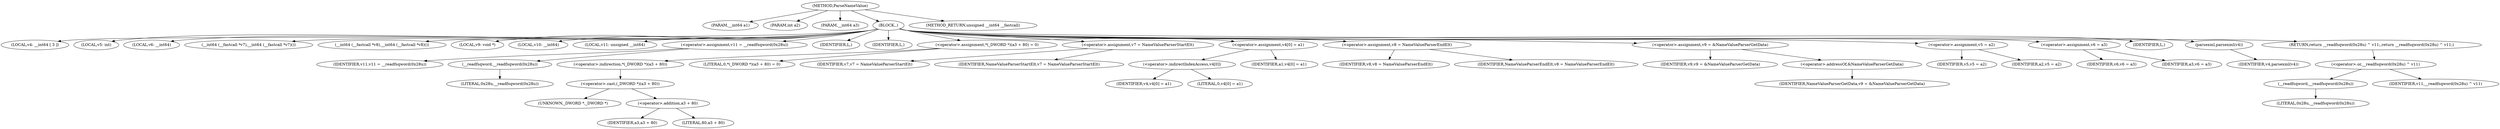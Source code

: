 digraph ParseNameValue {  
"1000109" [label = "(METHOD,ParseNameValue)" ]
"1000110" [label = "(PARAM,__int64 a1)" ]
"1000111" [label = "(PARAM,int a2)" ]
"1000112" [label = "(PARAM,__int64 a3)" ]
"1000113" [label = "(BLOCK,,)" ]
"1000114" [label = "(LOCAL,v4: __int64 [ 3 ])" ]
"1000115" [label = "(LOCAL,v5: int)" ]
"1000116" [label = "(LOCAL,v6: __int64)" ]
"1000117" [label = "(__int64 (__fastcall *v7),__int64 (__fastcall *v7)())" ]
"1000118" [label = "(__int64 (__fastcall *v8),__int64 (__fastcall *v8)())" ]
"1000119" [label = "(LOCAL,v9: void *)" ]
"1000120" [label = "(LOCAL,v10: __int64)" ]
"1000121" [label = "(LOCAL,v11: unsigned __int64)" ]
"1000122" [label = "(<operator>.assignment,v11 = __readfsqword(0x28u))" ]
"1000123" [label = "(IDENTIFIER,v11,v11 = __readfsqword(0x28u))" ]
"1000124" [label = "(__readfsqword,__readfsqword(0x28u))" ]
"1000125" [label = "(LITERAL,0x28u,__readfsqword(0x28u))" ]
"1000126" [label = "(IDENTIFIER,L,)" ]
"1000127" [label = "(IDENTIFIER,L,)" ]
"1000128" [label = "(<operator>.assignment,*(_DWORD *)(a3 + 80) = 0)" ]
"1000129" [label = "(<operator>.indirection,*(_DWORD *)(a3 + 80))" ]
"1000130" [label = "(<operator>.cast,(_DWORD *)(a3 + 80))" ]
"1000131" [label = "(UNKNOWN,_DWORD *,_DWORD *)" ]
"1000132" [label = "(<operator>.addition,a3 + 80)" ]
"1000133" [label = "(IDENTIFIER,a3,a3 + 80)" ]
"1000134" [label = "(LITERAL,80,a3 + 80)" ]
"1000135" [label = "(LITERAL,0,*(_DWORD *)(a3 + 80) = 0)" ]
"1000136" [label = "(<operator>.assignment,v7 = NameValueParserStartElt)" ]
"1000137" [label = "(IDENTIFIER,v7,v7 = NameValueParserStartElt)" ]
"1000138" [label = "(IDENTIFIER,NameValueParserStartElt,v7 = NameValueParserStartElt)" ]
"1000139" [label = "(<operator>.assignment,v4[0] = a1)" ]
"1000140" [label = "(<operator>.indirectIndexAccess,v4[0])" ]
"1000141" [label = "(IDENTIFIER,v4,v4[0] = a1)" ]
"1000142" [label = "(LITERAL,0,v4[0] = a1)" ]
"1000143" [label = "(IDENTIFIER,a1,v4[0] = a1)" ]
"1000144" [label = "(<operator>.assignment,v8 = NameValueParserEndElt)" ]
"1000145" [label = "(IDENTIFIER,v8,v8 = NameValueParserEndElt)" ]
"1000146" [label = "(IDENTIFIER,NameValueParserEndElt,v8 = NameValueParserEndElt)" ]
"1000147" [label = "(<operator>.assignment,v9 = &NameValueParserGetData)" ]
"1000148" [label = "(IDENTIFIER,v9,v9 = &NameValueParserGetData)" ]
"1000149" [label = "(<operator>.addressOf,&NameValueParserGetData)" ]
"1000150" [label = "(IDENTIFIER,NameValueParserGetData,v9 = &NameValueParserGetData)" ]
"1000151" [label = "(<operator>.assignment,v5 = a2)" ]
"1000152" [label = "(IDENTIFIER,v5,v5 = a2)" ]
"1000153" [label = "(IDENTIFIER,a2,v5 = a2)" ]
"1000154" [label = "(<operator>.assignment,v6 = a3)" ]
"1000155" [label = "(IDENTIFIER,v6,v6 = a3)" ]
"1000156" [label = "(IDENTIFIER,a3,v6 = a3)" ]
"1000157" [label = "(IDENTIFIER,L,)" ]
"1000158" [label = "(parsexml,parsexml(v4))" ]
"1000159" [label = "(IDENTIFIER,v4,parsexml(v4))" ]
"1000160" [label = "(RETURN,return __readfsqword(0x28u) ^ v11;,return __readfsqword(0x28u) ^ v11;)" ]
"1000161" [label = "(<operator>.or,__readfsqword(0x28u) ^ v11)" ]
"1000162" [label = "(__readfsqword,__readfsqword(0x28u))" ]
"1000163" [label = "(LITERAL,0x28u,__readfsqword(0x28u))" ]
"1000164" [label = "(IDENTIFIER,v11,__readfsqword(0x28u) ^ v11)" ]
"1000165" [label = "(METHOD_RETURN,unsigned __int64 __fastcall)" ]
  "1000109" -> "1000110" 
  "1000109" -> "1000111" 
  "1000109" -> "1000112" 
  "1000109" -> "1000113" 
  "1000109" -> "1000165" 
  "1000113" -> "1000114" 
  "1000113" -> "1000115" 
  "1000113" -> "1000116" 
  "1000113" -> "1000117" 
  "1000113" -> "1000118" 
  "1000113" -> "1000119" 
  "1000113" -> "1000120" 
  "1000113" -> "1000121" 
  "1000113" -> "1000122" 
  "1000113" -> "1000126" 
  "1000113" -> "1000127" 
  "1000113" -> "1000128" 
  "1000113" -> "1000136" 
  "1000113" -> "1000139" 
  "1000113" -> "1000144" 
  "1000113" -> "1000147" 
  "1000113" -> "1000151" 
  "1000113" -> "1000154" 
  "1000113" -> "1000157" 
  "1000113" -> "1000158" 
  "1000113" -> "1000160" 
  "1000122" -> "1000123" 
  "1000122" -> "1000124" 
  "1000124" -> "1000125" 
  "1000128" -> "1000129" 
  "1000128" -> "1000135" 
  "1000129" -> "1000130" 
  "1000130" -> "1000131" 
  "1000130" -> "1000132" 
  "1000132" -> "1000133" 
  "1000132" -> "1000134" 
  "1000136" -> "1000137" 
  "1000136" -> "1000138" 
  "1000139" -> "1000140" 
  "1000139" -> "1000143" 
  "1000140" -> "1000141" 
  "1000140" -> "1000142" 
  "1000144" -> "1000145" 
  "1000144" -> "1000146" 
  "1000147" -> "1000148" 
  "1000147" -> "1000149" 
  "1000149" -> "1000150" 
  "1000151" -> "1000152" 
  "1000151" -> "1000153" 
  "1000154" -> "1000155" 
  "1000154" -> "1000156" 
  "1000158" -> "1000159" 
  "1000160" -> "1000161" 
  "1000161" -> "1000162" 
  "1000161" -> "1000164" 
  "1000162" -> "1000163" 
}
